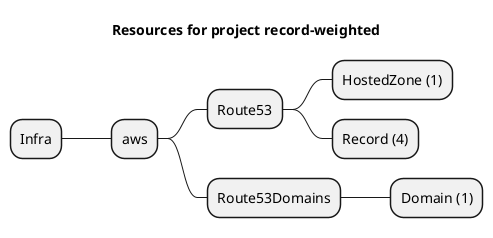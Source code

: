 @startmindmap
title Resources for project record-weighted
skinparam monochrome true
+ Infra
++ aws
+++ Route53
++++ HostedZone (1)
++++ Record (4)
+++ Route53Domains
++++ Domain (1)
@endmindmap